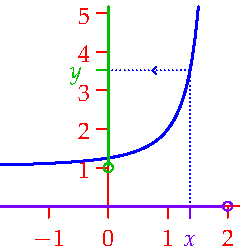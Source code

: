 settings.tex="pdflatex";

texpreamble("\usepackage{amsmath}
\usepackage{amsthm,amssymb}
\usepackage{mathpazo}
\usepackage[svgnames]{xcolor}
");
import graph;

size(120,125,IgnoreAspect);

real m=-1.8;
real M=1.51;

real f(real x){return 1+1/((2-x)^2);}
draw(graph(f,m,M),blue+linewidth(1));


real x=1.37;
real y=f(x);

xtick(Label("$x$",align=S),x,S,purple);
ytick(Label("$y$",align=2W),y,W,heavygreen);
draw((x,0)--(x,y)--(0,y),dotted+blue,Arrow(Relative(0.8),arrowhead=TeXHead));


xaxis(m,2.2,red,RightTicks(new real[]{-1,0,1,2}));
yaxis(0,red,LeftTicks(new real[]{1,2,3,4,5}));

dotfactor=10;
dot((2,0),purple,NoFill);
dot((0,1),heavygreen,NoFill);

draw((m,0)--(1.93,0),purple+linewidth(1));
draw((0,1.07)--(0,f(M)),heavygreen+linewidth(1));